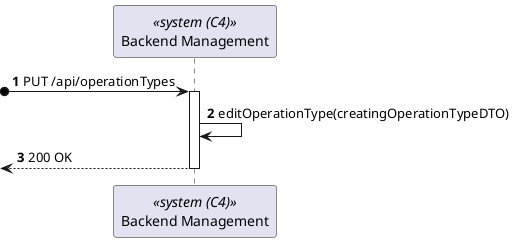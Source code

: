 @startuml

autonumber
participant SYS as "Backend Management" <<system (C4)>>

?o-> SYS : PUT /api/operationTypes
activate SYS

SYS -> SYS : editOperationType(creatingOperationTypeDTO)
<-- SYS : 200 OK
deactivate SYS


@enduml